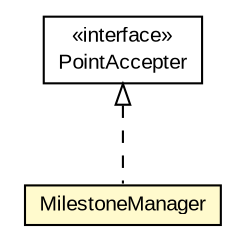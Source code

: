 #!/usr/local/bin/dot
#
# Class diagram 
# Generated by UMLGraph version R5_6-24-gf6e263 (http://www.umlgraph.org/)
#

digraph G {
	edge [fontname="arial",fontsize=10,labelfontname="arial",labelfontsize=10];
	node [fontname="arial",fontsize=10,shape=plaintext];
	nodesep=0.25;
	ranksep=0.5;
	// org.osmdroid.util.PointAccepter
	c42421 [label=<<table title="org.osmdroid.util.PointAccepter" border="0" cellborder="1" cellspacing="0" cellpadding="2" port="p" href="../../../util/PointAccepter.html">
		<tr><td><table border="0" cellspacing="0" cellpadding="1">
<tr><td align="center" balign="center"> &#171;interface&#187; </td></tr>
<tr><td align="center" balign="center"> PointAccepter </td></tr>
		</table></td></tr>
		</table>>, URL="../../../util/PointAccepter.html", fontname="arial", fontcolor="black", fontsize=10.0];
	// org.osmdroid.views.overlay.milestones.MilestoneManager
	c42487 [label=<<table title="org.osmdroid.views.overlay.milestones.MilestoneManager" border="0" cellborder="1" cellspacing="0" cellpadding="2" port="p" bgcolor="lemonChiffon" href="./MilestoneManager.html">
		<tr><td><table border="0" cellspacing="0" cellpadding="1">
<tr><td align="center" balign="center"> MilestoneManager </td></tr>
		</table></td></tr>
		</table>>, URL="./MilestoneManager.html", fontname="arial", fontcolor="black", fontsize=10.0];
	//org.osmdroid.views.overlay.milestones.MilestoneManager implements org.osmdroid.util.PointAccepter
	c42421:p -> c42487:p [dir=back,arrowtail=empty,style=dashed];
}

